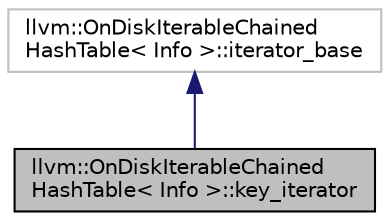 digraph "llvm::OnDiskIterableChainedHashTable&lt; Info &gt;::key_iterator"
{
 // LATEX_PDF_SIZE
  bgcolor="transparent";
  edge [fontname="Helvetica",fontsize="10",labelfontname="Helvetica",labelfontsize="10"];
  node [fontname="Helvetica",fontsize="10",shape=record];
  Node1 [label="llvm::OnDiskIterableChained\lHashTable\< Info \>::key_iterator",height=0.2,width=0.4,color="black", fillcolor="grey75", style="filled", fontcolor="black",tooltip="Iterates over all of the keys in the table."];
  Node2 -> Node1 [dir="back",color="midnightblue",fontsize="10",style="solid",fontname="Helvetica"];
  Node2 [label="llvm::OnDiskIterableChained\lHashTable\< Info \>::iterator_base",height=0.2,width=0.4,color="grey75",tooltip="Iterates over all of the keys in the table."];
}
